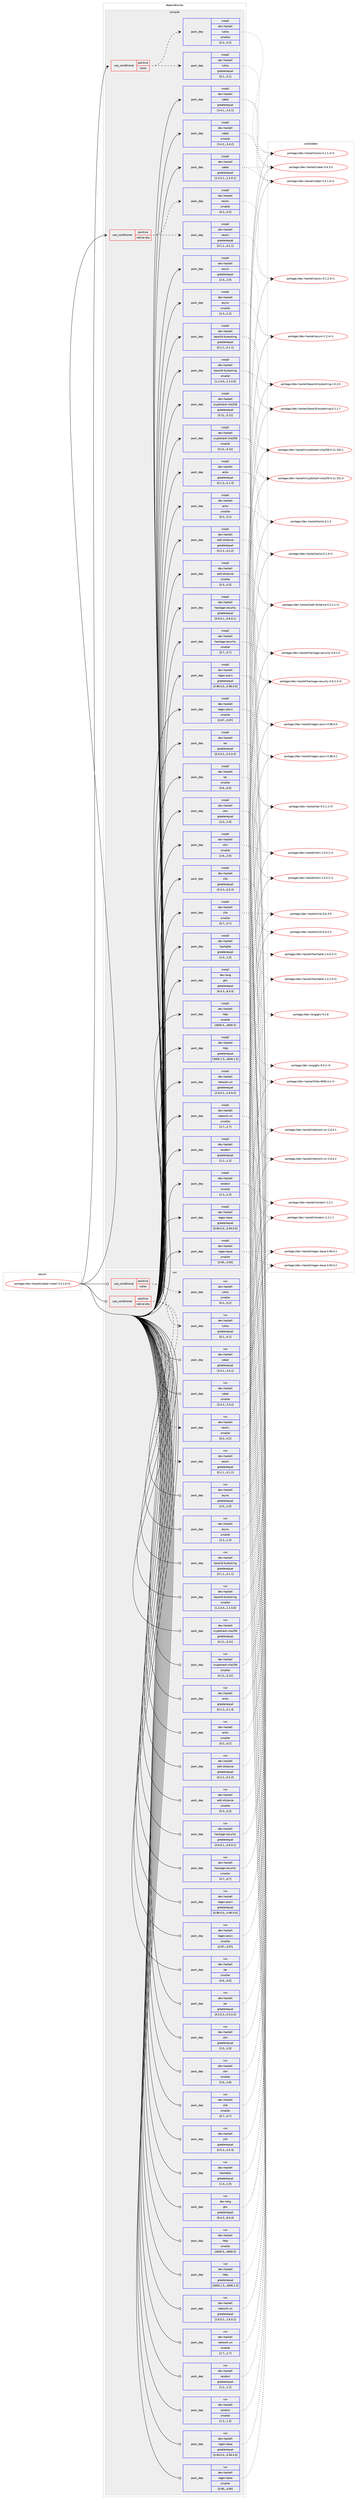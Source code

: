 digraph prolog {

# *************
# Graph options
# *************

newrank=true;
concentrate=true;
compound=true;
graph [rankdir=LR,fontname=Helvetica,fontsize=10,ranksep=1.5];#, ranksep=2.5, nodesep=0.2];
edge  [arrowhead=vee];
node  [fontname=Helvetica,fontsize=10];

# **********
# The ebuild
# **********

subgraph cluster_leftcol {
color=gray;
label=<<i>ebuild</i>>;
id [label="portage://dev-haskell/cabal-install-3.4.1.0-r3", color=red, width=4, href="../dev-haskell/cabal-install-3.4.1.0-r3.svg"];
}

# ****************
# The dependencies
# ****************

subgraph cluster_midcol {
color=gray;
label=<<i>dependencies</i>>;
subgraph cluster_compile {
fillcolor="#eeeeee";
style=filled;
label=<<i>compile</i>>;
subgraph cond20252 {
dependency77654 [label=<<TABLE BORDER="0" CELLBORDER="1" CELLSPACING="0" CELLPADDING="4"><TR><TD ROWSPAN="3" CELLPADDING="10">use_conditional</TD></TR><TR><TD>positive</TD></TR><TR><TD>lukko</TD></TR></TABLE>>, shape=none, color=red];
subgraph pack56428 {
dependency77655 [label=<<TABLE BORDER="0" CELLBORDER="1" CELLSPACING="0" CELLPADDING="4" WIDTH="220"><TR><TD ROWSPAN="6" CELLPADDING="30">pack_dep</TD></TR><TR><TD WIDTH="110">install</TD></TR><TR><TD>dev-haskell</TD></TR><TR><TD>lukko</TD></TR><TR><TD>greaterequal</TD></TR><TR><TD>[0.1,,,0.1]</TD></TR></TABLE>>, shape=none, color=blue];
}
dependency77654:e -> dependency77655:w [weight=20,style="dashed",arrowhead="vee"];
subgraph pack56429 {
dependency77656 [label=<<TABLE BORDER="0" CELLBORDER="1" CELLSPACING="0" CELLPADDING="4" WIDTH="220"><TR><TD ROWSPAN="6" CELLPADDING="30">pack_dep</TD></TR><TR><TD WIDTH="110">install</TD></TR><TR><TD>dev-haskell</TD></TR><TR><TD>lukko</TD></TR><TR><TD>smaller</TD></TR><TR><TD>[0.2,,,0.2]</TD></TR></TABLE>>, shape=none, color=blue];
}
dependency77654:e -> dependency77656:w [weight=20,style="dashed",arrowhead="vee"];
}
id:e -> dependency77654:w [weight=20,style="solid",arrowhead="vee"];
subgraph cond20253 {
dependency77657 [label=<<TABLE BORDER="0" CELLBORDER="1" CELLSPACING="0" CELLPADDING="4"><TR><TD ROWSPAN="3" CELLPADDING="10">use_conditional</TD></TR><TR><TD>positive</TD></TR><TR><TD>native-dns</TD></TR></TABLE>>, shape=none, color=red];
subgraph pack56430 {
dependency77658 [label=<<TABLE BORDER="0" CELLBORDER="1" CELLSPACING="0" CELLPADDING="4" WIDTH="220"><TR><TD ROWSPAN="6" CELLPADDING="30">pack_dep</TD></TR><TR><TD WIDTH="110">install</TD></TR><TR><TD>dev-haskell</TD></TR><TR><TD>resolv</TD></TR><TR><TD>greaterequal</TD></TR><TR><TD>[0.1.1,,,0.1.1]</TD></TR></TABLE>>, shape=none, color=blue];
}
dependency77657:e -> dependency77658:w [weight=20,style="dashed",arrowhead="vee"];
subgraph pack56431 {
dependency77659 [label=<<TABLE BORDER="0" CELLBORDER="1" CELLSPACING="0" CELLPADDING="4" WIDTH="220"><TR><TD ROWSPAN="6" CELLPADDING="30">pack_dep</TD></TR><TR><TD WIDTH="110">install</TD></TR><TR><TD>dev-haskell</TD></TR><TR><TD>resolv</TD></TR><TR><TD>smaller</TD></TR><TR><TD>[0.2,,,0.2]</TD></TR></TABLE>>, shape=none, color=blue];
}
dependency77657:e -> dependency77659:w [weight=20,style="dashed",arrowhead="vee"];
}
id:e -> dependency77657:w [weight=20,style="solid",arrowhead="vee"];
subgraph pack56432 {
dependency77660 [label=<<TABLE BORDER="0" CELLBORDER="1" CELLSPACING="0" CELLPADDING="4" WIDTH="220"><TR><TD ROWSPAN="6" CELLPADDING="30">pack_dep</TD></TR><TR><TD WIDTH="110">install</TD></TR><TR><TD>dev-haskell</TD></TR><TR><TD>async</TD></TR><TR><TD>greaterequal</TD></TR><TR><TD>[2.0,,,2.0]</TD></TR></TABLE>>, shape=none, color=blue];
}
id:e -> dependency77660:w [weight=20,style="solid",arrowhead="vee"];
subgraph pack56433 {
dependency77661 [label=<<TABLE BORDER="0" CELLBORDER="1" CELLSPACING="0" CELLPADDING="4" WIDTH="220"><TR><TD ROWSPAN="6" CELLPADDING="30">pack_dep</TD></TR><TR><TD WIDTH="110">install</TD></TR><TR><TD>dev-haskell</TD></TR><TR><TD>async</TD></TR><TR><TD>smaller</TD></TR><TR><TD>[2.3,,,2.3]</TD></TR></TABLE>>, shape=none, color=blue];
}
id:e -> dependency77661:w [weight=20,style="solid",arrowhead="vee"];
subgraph pack56434 {
dependency77662 [label=<<TABLE BORDER="0" CELLBORDER="1" CELLSPACING="0" CELLPADDING="4" WIDTH="220"><TR><TD ROWSPAN="6" CELLPADDING="30">pack_dep</TD></TR><TR><TD WIDTH="110">install</TD></TR><TR><TD>dev-haskell</TD></TR><TR><TD>base16-bytestring</TD></TR><TR><TD>greaterequal</TD></TR><TR><TD>[0.1.1,,,0.1.1]</TD></TR></TABLE>>, shape=none, color=blue];
}
id:e -> dependency77662:w [weight=20,style="solid",arrowhead="vee"];
subgraph pack56435 {
dependency77663 [label=<<TABLE BORDER="0" CELLBORDER="1" CELLSPACING="0" CELLPADDING="4" WIDTH="220"><TR><TD ROWSPAN="6" CELLPADDING="30">pack_dep</TD></TR><TR><TD WIDTH="110">install</TD></TR><TR><TD>dev-haskell</TD></TR><TR><TD>base16-bytestring</TD></TR><TR><TD>smaller</TD></TR><TR><TD>[1.1.0.0,,,1.1.0.0]</TD></TR></TABLE>>, shape=none, color=blue];
}
id:e -> dependency77663:w [weight=20,style="solid",arrowhead="vee"];
subgraph pack56436 {
dependency77664 [label=<<TABLE BORDER="0" CELLBORDER="1" CELLSPACING="0" CELLPADDING="4" WIDTH="220"><TR><TD ROWSPAN="6" CELLPADDING="30">pack_dep</TD></TR><TR><TD WIDTH="110">install</TD></TR><TR><TD>dev-haskell</TD></TR><TR><TD>cabal</TD></TR><TR><TD>greaterequal</TD></TR><TR><TD>[2.2.0.1,,,2.2.0.1]</TD></TR></TABLE>>, shape=none, color=blue];
}
id:e -> dependency77664:w [weight=20,style="solid",arrowhead="vee"];
subgraph pack56437 {
dependency77665 [label=<<TABLE BORDER="0" CELLBORDER="1" CELLSPACING="0" CELLPADDING="4" WIDTH="220"><TR><TD ROWSPAN="6" CELLPADDING="30">pack_dep</TD></TR><TR><TD WIDTH="110">install</TD></TR><TR><TD>dev-haskell</TD></TR><TR><TD>cabal</TD></TR><TR><TD>greaterequal</TD></TR><TR><TD>[3.4.1,,,3.4.1]</TD></TR></TABLE>>, shape=none, color=blue];
}
id:e -> dependency77665:w [weight=20,style="solid",arrowhead="vee"];
subgraph pack56438 {
dependency77666 [label=<<TABLE BORDER="0" CELLBORDER="1" CELLSPACING="0" CELLPADDING="4" WIDTH="220"><TR><TD ROWSPAN="6" CELLPADDING="30">pack_dep</TD></TR><TR><TD WIDTH="110">install</TD></TR><TR><TD>dev-haskell</TD></TR><TR><TD>cabal</TD></TR><TR><TD>smaller</TD></TR><TR><TD>[3.4.2,,,3.4.2]</TD></TR></TABLE>>, shape=none, color=blue];
}
id:e -> dependency77666:w [weight=20,style="solid",arrowhead="vee"];
subgraph pack56439 {
dependency77667 [label=<<TABLE BORDER="0" CELLBORDER="1" CELLSPACING="0" CELLPADDING="4" WIDTH="220"><TR><TD ROWSPAN="6" CELLPADDING="30">pack_dep</TD></TR><TR><TD WIDTH="110">install</TD></TR><TR><TD>dev-haskell</TD></TR><TR><TD>cryptohash-sha256</TD></TR><TR><TD>greaterequal</TD></TR><TR><TD>[0.11,,,0.11]</TD></TR></TABLE>>, shape=none, color=blue];
}
id:e -> dependency77667:w [weight=20,style="solid",arrowhead="vee"];
subgraph pack56440 {
dependency77668 [label=<<TABLE BORDER="0" CELLBORDER="1" CELLSPACING="0" CELLPADDING="4" WIDTH="220"><TR><TD ROWSPAN="6" CELLPADDING="30">pack_dep</TD></TR><TR><TD WIDTH="110">install</TD></TR><TR><TD>dev-haskell</TD></TR><TR><TD>cryptohash-sha256</TD></TR><TR><TD>smaller</TD></TR><TR><TD>[0.12,,,0.12]</TD></TR></TABLE>>, shape=none, color=blue];
}
id:e -> dependency77668:w [weight=20,style="solid",arrowhead="vee"];
subgraph pack56441 {
dependency77669 [label=<<TABLE BORDER="0" CELLBORDER="1" CELLSPACING="0" CELLPADDING="4" WIDTH="220"><TR><TD ROWSPAN="6" CELLPADDING="30">pack_dep</TD></TR><TR><TD WIDTH="110">install</TD></TR><TR><TD>dev-haskell</TD></TR><TR><TD>echo</TD></TR><TR><TD>greaterequal</TD></TR><TR><TD>[0.1.3,,,0.1.3]</TD></TR></TABLE>>, shape=none, color=blue];
}
id:e -> dependency77669:w [weight=20,style="solid",arrowhead="vee"];
subgraph pack56442 {
dependency77670 [label=<<TABLE BORDER="0" CELLBORDER="1" CELLSPACING="0" CELLPADDING="4" WIDTH="220"><TR><TD ROWSPAN="6" CELLPADDING="30">pack_dep</TD></TR><TR><TD WIDTH="110">install</TD></TR><TR><TD>dev-haskell</TD></TR><TR><TD>echo</TD></TR><TR><TD>smaller</TD></TR><TR><TD>[0.2,,,0.2]</TD></TR></TABLE>>, shape=none, color=blue];
}
id:e -> dependency77670:w [weight=20,style="solid",arrowhead="vee"];
subgraph pack56443 {
dependency77671 [label=<<TABLE BORDER="0" CELLBORDER="1" CELLSPACING="0" CELLPADDING="4" WIDTH="220"><TR><TD ROWSPAN="6" CELLPADDING="30">pack_dep</TD></TR><TR><TD WIDTH="110">install</TD></TR><TR><TD>dev-haskell</TD></TR><TR><TD>edit-distance</TD></TR><TR><TD>greaterequal</TD></TR><TR><TD>[0.2.2,,,0.2.2]</TD></TR></TABLE>>, shape=none, color=blue];
}
id:e -> dependency77671:w [weight=20,style="solid",arrowhead="vee"];
subgraph pack56444 {
dependency77672 [label=<<TABLE BORDER="0" CELLBORDER="1" CELLSPACING="0" CELLPADDING="4" WIDTH="220"><TR><TD ROWSPAN="6" CELLPADDING="30">pack_dep</TD></TR><TR><TD WIDTH="110">install</TD></TR><TR><TD>dev-haskell</TD></TR><TR><TD>edit-distance</TD></TR><TR><TD>smaller</TD></TR><TR><TD>[0.3,,,0.3]</TD></TR></TABLE>>, shape=none, color=blue];
}
id:e -> dependency77672:w [weight=20,style="solid",arrowhead="vee"];
subgraph pack56445 {
dependency77673 [label=<<TABLE BORDER="0" CELLBORDER="1" CELLSPACING="0" CELLPADDING="4" WIDTH="220"><TR><TD ROWSPAN="6" CELLPADDING="30">pack_dep</TD></TR><TR><TD WIDTH="110">install</TD></TR><TR><TD>dev-haskell</TD></TR><TR><TD>hackage-security</TD></TR><TR><TD>greaterequal</TD></TR><TR><TD>[0.6.0.1,,,0.6.0.1]</TD></TR></TABLE>>, shape=none, color=blue];
}
id:e -> dependency77673:w [weight=20,style="solid",arrowhead="vee"];
subgraph pack56446 {
dependency77674 [label=<<TABLE BORDER="0" CELLBORDER="1" CELLSPACING="0" CELLPADDING="4" WIDTH="220"><TR><TD ROWSPAN="6" CELLPADDING="30">pack_dep</TD></TR><TR><TD WIDTH="110">install</TD></TR><TR><TD>dev-haskell</TD></TR><TR><TD>hackage-security</TD></TR><TR><TD>smaller</TD></TR><TR><TD>[0.7,,,0.7]</TD></TR></TABLE>>, shape=none, color=blue];
}
id:e -> dependency77674:w [weight=20,style="solid",arrowhead="vee"];
subgraph pack56447 {
dependency77675 [label=<<TABLE BORDER="0" CELLBORDER="1" CELLSPACING="0" CELLPADDING="4" WIDTH="220"><TR><TD ROWSPAN="6" CELLPADDING="30">pack_dep</TD></TR><TR><TD WIDTH="110">install</TD></TR><TR><TD>dev-haskell</TD></TR><TR><TD>hashable</TD></TR><TR><TD>greaterequal</TD></TR><TR><TD>[1.0,,,1.0]</TD></TR></TABLE>>, shape=none, color=blue];
}
id:e -> dependency77675:w [weight=20,style="solid",arrowhead="vee"];
subgraph pack56448 {
dependency77676 [label=<<TABLE BORDER="0" CELLBORDER="1" CELLSPACING="0" CELLPADDING="4" WIDTH="220"><TR><TD ROWSPAN="6" CELLPADDING="30">pack_dep</TD></TR><TR><TD WIDTH="110">install</TD></TR><TR><TD>dev-haskell</TD></TR><TR><TD>http</TD></TR><TR><TD>greaterequal</TD></TR><TR><TD>[4000.1.5,,,4000.1.5]</TD></TR></TABLE>>, shape=none, color=blue];
}
id:e -> dependency77676:w [weight=20,style="solid",arrowhead="vee"];
subgraph pack56449 {
dependency77677 [label=<<TABLE BORDER="0" CELLBORDER="1" CELLSPACING="0" CELLPADDING="4" WIDTH="220"><TR><TD ROWSPAN="6" CELLPADDING="30">pack_dep</TD></TR><TR><TD WIDTH="110">install</TD></TR><TR><TD>dev-haskell</TD></TR><TR><TD>http</TD></TR><TR><TD>smaller</TD></TR><TR><TD>[4000.5,,,4000.5]</TD></TR></TABLE>>, shape=none, color=blue];
}
id:e -> dependency77677:w [weight=20,style="solid",arrowhead="vee"];
subgraph pack56450 {
dependency77678 [label=<<TABLE BORDER="0" CELLBORDER="1" CELLSPACING="0" CELLPADDING="4" WIDTH="220"><TR><TD ROWSPAN="6" CELLPADDING="30">pack_dep</TD></TR><TR><TD WIDTH="110">install</TD></TR><TR><TD>dev-haskell</TD></TR><TR><TD>network-uri</TD></TR><TR><TD>greaterequal</TD></TR><TR><TD>[2.6.0.2,,,2.6.0.2]</TD></TR></TABLE>>, shape=none, color=blue];
}
id:e -> dependency77678:w [weight=20,style="solid",arrowhead="vee"];
subgraph pack56451 {
dependency77679 [label=<<TABLE BORDER="0" CELLBORDER="1" CELLSPACING="0" CELLPADDING="4" WIDTH="220"><TR><TD ROWSPAN="6" CELLPADDING="30">pack_dep</TD></TR><TR><TD WIDTH="110">install</TD></TR><TR><TD>dev-haskell</TD></TR><TR><TD>network-uri</TD></TR><TR><TD>smaller</TD></TR><TR><TD>[2.7,,,2.7]</TD></TR></TABLE>>, shape=none, color=blue];
}
id:e -> dependency77679:w [weight=20,style="solid",arrowhead="vee"];
subgraph pack56452 {
dependency77680 [label=<<TABLE BORDER="0" CELLBORDER="1" CELLSPACING="0" CELLPADDING="4" WIDTH="220"><TR><TD ROWSPAN="6" CELLPADDING="30">pack_dep</TD></TR><TR><TD WIDTH="110">install</TD></TR><TR><TD>dev-haskell</TD></TR><TR><TD>random</TD></TR><TR><TD>greaterequal</TD></TR><TR><TD>[1.2,,,1.2]</TD></TR></TABLE>>, shape=none, color=blue];
}
id:e -> dependency77680:w [weight=20,style="solid",arrowhead="vee"];
subgraph pack56453 {
dependency77681 [label=<<TABLE BORDER="0" CELLBORDER="1" CELLSPACING="0" CELLPADDING="4" WIDTH="220"><TR><TD ROWSPAN="6" CELLPADDING="30">pack_dep</TD></TR><TR><TD WIDTH="110">install</TD></TR><TR><TD>dev-haskell</TD></TR><TR><TD>random</TD></TR><TR><TD>smaller</TD></TR><TR><TD>[1.3,,,1.3]</TD></TR></TABLE>>, shape=none, color=blue];
}
id:e -> dependency77681:w [weight=20,style="solid",arrowhead="vee"];
subgraph pack56454 {
dependency77682 [label=<<TABLE BORDER="0" CELLBORDER="1" CELLSPACING="0" CELLPADDING="4" WIDTH="220"><TR><TD ROWSPAN="6" CELLPADDING="30">pack_dep</TD></TR><TR><TD WIDTH="110">install</TD></TR><TR><TD>dev-haskell</TD></TR><TR><TD>regex-base</TD></TR><TR><TD>greaterequal</TD></TR><TR><TD>[0.94.0.0,,,0.94.0.0]</TD></TR></TABLE>>, shape=none, color=blue];
}
id:e -> dependency77682:w [weight=20,style="solid",arrowhead="vee"];
subgraph pack56455 {
dependency77683 [label=<<TABLE BORDER="0" CELLBORDER="1" CELLSPACING="0" CELLPADDING="4" WIDTH="220"><TR><TD ROWSPAN="6" CELLPADDING="30">pack_dep</TD></TR><TR><TD WIDTH="110">install</TD></TR><TR><TD>dev-haskell</TD></TR><TR><TD>regex-base</TD></TR><TR><TD>smaller</TD></TR><TR><TD>[0.95,,,0.95]</TD></TR></TABLE>>, shape=none, color=blue];
}
id:e -> dependency77683:w [weight=20,style="solid",arrowhead="vee"];
subgraph pack56456 {
dependency77684 [label=<<TABLE BORDER="0" CELLBORDER="1" CELLSPACING="0" CELLPADDING="4" WIDTH="220"><TR><TD ROWSPAN="6" CELLPADDING="30">pack_dep</TD></TR><TR><TD WIDTH="110">install</TD></TR><TR><TD>dev-haskell</TD></TR><TR><TD>regex-posix</TD></TR><TR><TD>greaterequal</TD></TR><TR><TD>[0.96.0.0,,,0.96.0.0]</TD></TR></TABLE>>, shape=none, color=blue];
}
id:e -> dependency77684:w [weight=20,style="solid",arrowhead="vee"];
subgraph pack56457 {
dependency77685 [label=<<TABLE BORDER="0" CELLBORDER="1" CELLSPACING="0" CELLPADDING="4" WIDTH="220"><TR><TD ROWSPAN="6" CELLPADDING="30">pack_dep</TD></TR><TR><TD WIDTH="110">install</TD></TR><TR><TD>dev-haskell</TD></TR><TR><TD>regex-posix</TD></TR><TR><TD>smaller</TD></TR><TR><TD>[0.97,,,0.97]</TD></TR></TABLE>>, shape=none, color=blue];
}
id:e -> dependency77685:w [weight=20,style="solid",arrowhead="vee"];
subgraph pack56458 {
dependency77686 [label=<<TABLE BORDER="0" CELLBORDER="1" CELLSPACING="0" CELLPADDING="4" WIDTH="220"><TR><TD ROWSPAN="6" CELLPADDING="30">pack_dep</TD></TR><TR><TD WIDTH="110">install</TD></TR><TR><TD>dev-haskell</TD></TR><TR><TD>stm</TD></TR><TR><TD>greaterequal</TD></TR><TR><TD>[2.0,,,2.0]</TD></TR></TABLE>>, shape=none, color=blue];
}
id:e -> dependency77686:w [weight=20,style="solid",arrowhead="vee"];
subgraph pack56459 {
dependency77687 [label=<<TABLE BORDER="0" CELLBORDER="1" CELLSPACING="0" CELLPADDING="4" WIDTH="220"><TR><TD ROWSPAN="6" CELLPADDING="30">pack_dep</TD></TR><TR><TD WIDTH="110">install</TD></TR><TR><TD>dev-haskell</TD></TR><TR><TD>stm</TD></TR><TR><TD>smaller</TD></TR><TR><TD>[2.6,,,2.6]</TD></TR></TABLE>>, shape=none, color=blue];
}
id:e -> dependency77687:w [weight=20,style="solid",arrowhead="vee"];
subgraph pack56460 {
dependency77688 [label=<<TABLE BORDER="0" CELLBORDER="1" CELLSPACING="0" CELLPADDING="4" WIDTH="220"><TR><TD ROWSPAN="6" CELLPADDING="30">pack_dep</TD></TR><TR><TD WIDTH="110">install</TD></TR><TR><TD>dev-haskell</TD></TR><TR><TD>tar</TD></TR><TR><TD>greaterequal</TD></TR><TR><TD>[0.5.0.3,,,0.5.0.3]</TD></TR></TABLE>>, shape=none, color=blue];
}
id:e -> dependency77688:w [weight=20,style="solid",arrowhead="vee"];
subgraph pack56461 {
dependency77689 [label=<<TABLE BORDER="0" CELLBORDER="1" CELLSPACING="0" CELLPADDING="4" WIDTH="220"><TR><TD ROWSPAN="6" CELLPADDING="30">pack_dep</TD></TR><TR><TD WIDTH="110">install</TD></TR><TR><TD>dev-haskell</TD></TR><TR><TD>tar</TD></TR><TR><TD>smaller</TD></TR><TR><TD>[0.6,,,0.6]</TD></TR></TABLE>>, shape=none, color=blue];
}
id:e -> dependency77689:w [weight=20,style="solid",arrowhead="vee"];
subgraph pack56462 {
dependency77690 [label=<<TABLE BORDER="0" CELLBORDER="1" CELLSPACING="0" CELLPADDING="4" WIDTH="220"><TR><TD ROWSPAN="6" CELLPADDING="30">pack_dep</TD></TR><TR><TD WIDTH="110">install</TD></TR><TR><TD>dev-haskell</TD></TR><TR><TD>zlib</TD></TR><TR><TD>greaterequal</TD></TR><TR><TD>[0.5.3,,,0.5.3]</TD></TR></TABLE>>, shape=none, color=blue];
}
id:e -> dependency77690:w [weight=20,style="solid",arrowhead="vee"];
subgraph pack56463 {
dependency77691 [label=<<TABLE BORDER="0" CELLBORDER="1" CELLSPACING="0" CELLPADDING="4" WIDTH="220"><TR><TD ROWSPAN="6" CELLPADDING="30">pack_dep</TD></TR><TR><TD WIDTH="110">install</TD></TR><TR><TD>dev-haskell</TD></TR><TR><TD>zlib</TD></TR><TR><TD>smaller</TD></TR><TR><TD>[0.7,,,0.7]</TD></TR></TABLE>>, shape=none, color=blue];
}
id:e -> dependency77691:w [weight=20,style="solid",arrowhead="vee"];
subgraph pack56464 {
dependency77692 [label=<<TABLE BORDER="0" CELLBORDER="1" CELLSPACING="0" CELLPADDING="4" WIDTH="220"><TR><TD ROWSPAN="6" CELLPADDING="30">pack_dep</TD></TR><TR><TD WIDTH="110">install</TD></TR><TR><TD>dev-lang</TD></TR><TR><TD>ghc</TD></TR><TR><TD>greaterequal</TD></TR><TR><TD>[8.4.3,,,8.4.3]</TD></TR></TABLE>>, shape=none, color=blue];
}
id:e -> dependency77692:w [weight=20,style="solid",arrowhead="vee"];
}
subgraph cluster_compileandrun {
fillcolor="#eeeeee";
style=filled;
label=<<i>compile and run</i>>;
}
subgraph cluster_run {
fillcolor="#eeeeee";
style=filled;
label=<<i>run</i>>;
subgraph cond20254 {
dependency77693 [label=<<TABLE BORDER="0" CELLBORDER="1" CELLSPACING="0" CELLPADDING="4"><TR><TD ROWSPAN="3" CELLPADDING="10">use_conditional</TD></TR><TR><TD>positive</TD></TR><TR><TD>lukko</TD></TR></TABLE>>, shape=none, color=red];
subgraph pack56465 {
dependency77694 [label=<<TABLE BORDER="0" CELLBORDER="1" CELLSPACING="0" CELLPADDING="4" WIDTH="220"><TR><TD ROWSPAN="6" CELLPADDING="30">pack_dep</TD></TR><TR><TD WIDTH="110">run</TD></TR><TR><TD>dev-haskell</TD></TR><TR><TD>lukko</TD></TR><TR><TD>greaterequal</TD></TR><TR><TD>[0.1,,,0.1]</TD></TR></TABLE>>, shape=none, color=blue];
}
dependency77693:e -> dependency77694:w [weight=20,style="dashed",arrowhead="vee"];
subgraph pack56466 {
dependency77695 [label=<<TABLE BORDER="0" CELLBORDER="1" CELLSPACING="0" CELLPADDING="4" WIDTH="220"><TR><TD ROWSPAN="6" CELLPADDING="30">pack_dep</TD></TR><TR><TD WIDTH="110">run</TD></TR><TR><TD>dev-haskell</TD></TR><TR><TD>lukko</TD></TR><TR><TD>smaller</TD></TR><TR><TD>[0.2,,,0.2]</TD></TR></TABLE>>, shape=none, color=blue];
}
dependency77693:e -> dependency77695:w [weight=20,style="dashed",arrowhead="vee"];
}
id:e -> dependency77693:w [weight=20,style="solid",arrowhead="odot"];
subgraph cond20255 {
dependency77696 [label=<<TABLE BORDER="0" CELLBORDER="1" CELLSPACING="0" CELLPADDING="4"><TR><TD ROWSPAN="3" CELLPADDING="10">use_conditional</TD></TR><TR><TD>positive</TD></TR><TR><TD>native-dns</TD></TR></TABLE>>, shape=none, color=red];
subgraph pack56467 {
dependency77697 [label=<<TABLE BORDER="0" CELLBORDER="1" CELLSPACING="0" CELLPADDING="4" WIDTH="220"><TR><TD ROWSPAN="6" CELLPADDING="30">pack_dep</TD></TR><TR><TD WIDTH="110">run</TD></TR><TR><TD>dev-haskell</TD></TR><TR><TD>resolv</TD></TR><TR><TD>greaterequal</TD></TR><TR><TD>[0.1.1,,,0.1.1]</TD></TR></TABLE>>, shape=none, color=blue];
}
dependency77696:e -> dependency77697:w [weight=20,style="dashed",arrowhead="vee"];
subgraph pack56468 {
dependency77698 [label=<<TABLE BORDER="0" CELLBORDER="1" CELLSPACING="0" CELLPADDING="4" WIDTH="220"><TR><TD ROWSPAN="6" CELLPADDING="30">pack_dep</TD></TR><TR><TD WIDTH="110">run</TD></TR><TR><TD>dev-haskell</TD></TR><TR><TD>resolv</TD></TR><TR><TD>smaller</TD></TR><TR><TD>[0.2,,,0.2]</TD></TR></TABLE>>, shape=none, color=blue];
}
dependency77696:e -> dependency77698:w [weight=20,style="dashed",arrowhead="vee"];
}
id:e -> dependency77696:w [weight=20,style="solid",arrowhead="odot"];
subgraph pack56469 {
dependency77699 [label=<<TABLE BORDER="0" CELLBORDER="1" CELLSPACING="0" CELLPADDING="4" WIDTH="220"><TR><TD ROWSPAN="6" CELLPADDING="30">pack_dep</TD></TR><TR><TD WIDTH="110">run</TD></TR><TR><TD>dev-haskell</TD></TR><TR><TD>async</TD></TR><TR><TD>greaterequal</TD></TR><TR><TD>[2.0,,,2.0]</TD></TR></TABLE>>, shape=none, color=blue];
}
id:e -> dependency77699:w [weight=20,style="solid",arrowhead="odot"];
subgraph pack56470 {
dependency77700 [label=<<TABLE BORDER="0" CELLBORDER="1" CELLSPACING="0" CELLPADDING="4" WIDTH="220"><TR><TD ROWSPAN="6" CELLPADDING="30">pack_dep</TD></TR><TR><TD WIDTH="110">run</TD></TR><TR><TD>dev-haskell</TD></TR><TR><TD>async</TD></TR><TR><TD>smaller</TD></TR><TR><TD>[2.3,,,2.3]</TD></TR></TABLE>>, shape=none, color=blue];
}
id:e -> dependency77700:w [weight=20,style="solid",arrowhead="odot"];
subgraph pack56471 {
dependency77701 [label=<<TABLE BORDER="0" CELLBORDER="1" CELLSPACING="0" CELLPADDING="4" WIDTH="220"><TR><TD ROWSPAN="6" CELLPADDING="30">pack_dep</TD></TR><TR><TD WIDTH="110">run</TD></TR><TR><TD>dev-haskell</TD></TR><TR><TD>base16-bytestring</TD></TR><TR><TD>greaterequal</TD></TR><TR><TD>[0.1.1,,,0.1.1]</TD></TR></TABLE>>, shape=none, color=blue];
}
id:e -> dependency77701:w [weight=20,style="solid",arrowhead="odot"];
subgraph pack56472 {
dependency77702 [label=<<TABLE BORDER="0" CELLBORDER="1" CELLSPACING="0" CELLPADDING="4" WIDTH="220"><TR><TD ROWSPAN="6" CELLPADDING="30">pack_dep</TD></TR><TR><TD WIDTH="110">run</TD></TR><TR><TD>dev-haskell</TD></TR><TR><TD>base16-bytestring</TD></TR><TR><TD>smaller</TD></TR><TR><TD>[1.1.0.0,,,1.1.0.0]</TD></TR></TABLE>>, shape=none, color=blue];
}
id:e -> dependency77702:w [weight=20,style="solid",arrowhead="odot"];
subgraph pack56473 {
dependency77703 [label=<<TABLE BORDER="0" CELLBORDER="1" CELLSPACING="0" CELLPADDING="4" WIDTH="220"><TR><TD ROWSPAN="6" CELLPADDING="30">pack_dep</TD></TR><TR><TD WIDTH="110">run</TD></TR><TR><TD>dev-haskell</TD></TR><TR><TD>cabal</TD></TR><TR><TD>greaterequal</TD></TR><TR><TD>[3.4.1,,,3.4.1]</TD></TR></TABLE>>, shape=none, color=blue];
}
id:e -> dependency77703:w [weight=20,style="solid",arrowhead="odot"];
subgraph pack56474 {
dependency77704 [label=<<TABLE BORDER="0" CELLBORDER="1" CELLSPACING="0" CELLPADDING="4" WIDTH="220"><TR><TD ROWSPAN="6" CELLPADDING="30">pack_dep</TD></TR><TR><TD WIDTH="110">run</TD></TR><TR><TD>dev-haskell</TD></TR><TR><TD>cabal</TD></TR><TR><TD>smaller</TD></TR><TR><TD>[3.4.2,,,3.4.2]</TD></TR></TABLE>>, shape=none, color=blue];
}
id:e -> dependency77704:w [weight=20,style="solid",arrowhead="odot"];
subgraph pack56475 {
dependency77705 [label=<<TABLE BORDER="0" CELLBORDER="1" CELLSPACING="0" CELLPADDING="4" WIDTH="220"><TR><TD ROWSPAN="6" CELLPADDING="30">pack_dep</TD></TR><TR><TD WIDTH="110">run</TD></TR><TR><TD>dev-haskell</TD></TR><TR><TD>cryptohash-sha256</TD></TR><TR><TD>greaterequal</TD></TR><TR><TD>[0.11,,,0.11]</TD></TR></TABLE>>, shape=none, color=blue];
}
id:e -> dependency77705:w [weight=20,style="solid",arrowhead="odot"];
subgraph pack56476 {
dependency77706 [label=<<TABLE BORDER="0" CELLBORDER="1" CELLSPACING="0" CELLPADDING="4" WIDTH="220"><TR><TD ROWSPAN="6" CELLPADDING="30">pack_dep</TD></TR><TR><TD WIDTH="110">run</TD></TR><TR><TD>dev-haskell</TD></TR><TR><TD>cryptohash-sha256</TD></TR><TR><TD>smaller</TD></TR><TR><TD>[0.12,,,0.12]</TD></TR></TABLE>>, shape=none, color=blue];
}
id:e -> dependency77706:w [weight=20,style="solid",arrowhead="odot"];
subgraph pack56477 {
dependency77707 [label=<<TABLE BORDER="0" CELLBORDER="1" CELLSPACING="0" CELLPADDING="4" WIDTH="220"><TR><TD ROWSPAN="6" CELLPADDING="30">pack_dep</TD></TR><TR><TD WIDTH="110">run</TD></TR><TR><TD>dev-haskell</TD></TR><TR><TD>echo</TD></TR><TR><TD>greaterequal</TD></TR><TR><TD>[0.1.3,,,0.1.3]</TD></TR></TABLE>>, shape=none, color=blue];
}
id:e -> dependency77707:w [weight=20,style="solid",arrowhead="odot"];
subgraph pack56478 {
dependency77708 [label=<<TABLE BORDER="0" CELLBORDER="1" CELLSPACING="0" CELLPADDING="4" WIDTH="220"><TR><TD ROWSPAN="6" CELLPADDING="30">pack_dep</TD></TR><TR><TD WIDTH="110">run</TD></TR><TR><TD>dev-haskell</TD></TR><TR><TD>echo</TD></TR><TR><TD>smaller</TD></TR><TR><TD>[0.2,,,0.2]</TD></TR></TABLE>>, shape=none, color=blue];
}
id:e -> dependency77708:w [weight=20,style="solid",arrowhead="odot"];
subgraph pack56479 {
dependency77709 [label=<<TABLE BORDER="0" CELLBORDER="1" CELLSPACING="0" CELLPADDING="4" WIDTH="220"><TR><TD ROWSPAN="6" CELLPADDING="30">pack_dep</TD></TR><TR><TD WIDTH="110">run</TD></TR><TR><TD>dev-haskell</TD></TR><TR><TD>edit-distance</TD></TR><TR><TD>greaterequal</TD></TR><TR><TD>[0.2.2,,,0.2.2]</TD></TR></TABLE>>, shape=none, color=blue];
}
id:e -> dependency77709:w [weight=20,style="solid",arrowhead="odot"];
subgraph pack56480 {
dependency77710 [label=<<TABLE BORDER="0" CELLBORDER="1" CELLSPACING="0" CELLPADDING="4" WIDTH="220"><TR><TD ROWSPAN="6" CELLPADDING="30">pack_dep</TD></TR><TR><TD WIDTH="110">run</TD></TR><TR><TD>dev-haskell</TD></TR><TR><TD>edit-distance</TD></TR><TR><TD>smaller</TD></TR><TR><TD>[0.3,,,0.3]</TD></TR></TABLE>>, shape=none, color=blue];
}
id:e -> dependency77710:w [weight=20,style="solid",arrowhead="odot"];
subgraph pack56481 {
dependency77711 [label=<<TABLE BORDER="0" CELLBORDER="1" CELLSPACING="0" CELLPADDING="4" WIDTH="220"><TR><TD ROWSPAN="6" CELLPADDING="30">pack_dep</TD></TR><TR><TD WIDTH="110">run</TD></TR><TR><TD>dev-haskell</TD></TR><TR><TD>hackage-security</TD></TR><TR><TD>greaterequal</TD></TR><TR><TD>[0.6.0.1,,,0.6.0.1]</TD></TR></TABLE>>, shape=none, color=blue];
}
id:e -> dependency77711:w [weight=20,style="solid",arrowhead="odot"];
subgraph pack56482 {
dependency77712 [label=<<TABLE BORDER="0" CELLBORDER="1" CELLSPACING="0" CELLPADDING="4" WIDTH="220"><TR><TD ROWSPAN="6" CELLPADDING="30">pack_dep</TD></TR><TR><TD WIDTH="110">run</TD></TR><TR><TD>dev-haskell</TD></TR><TR><TD>hackage-security</TD></TR><TR><TD>smaller</TD></TR><TR><TD>[0.7,,,0.7]</TD></TR></TABLE>>, shape=none, color=blue];
}
id:e -> dependency77712:w [weight=20,style="solid",arrowhead="odot"];
subgraph pack56483 {
dependency77713 [label=<<TABLE BORDER="0" CELLBORDER="1" CELLSPACING="0" CELLPADDING="4" WIDTH="220"><TR><TD ROWSPAN="6" CELLPADDING="30">pack_dep</TD></TR><TR><TD WIDTH="110">run</TD></TR><TR><TD>dev-haskell</TD></TR><TR><TD>hashable</TD></TR><TR><TD>greaterequal</TD></TR><TR><TD>[1.0,,,1.0]</TD></TR></TABLE>>, shape=none, color=blue];
}
id:e -> dependency77713:w [weight=20,style="solid",arrowhead="odot"];
subgraph pack56484 {
dependency77714 [label=<<TABLE BORDER="0" CELLBORDER="1" CELLSPACING="0" CELLPADDING="4" WIDTH="220"><TR><TD ROWSPAN="6" CELLPADDING="30">pack_dep</TD></TR><TR><TD WIDTH="110">run</TD></TR><TR><TD>dev-haskell</TD></TR><TR><TD>http</TD></TR><TR><TD>greaterequal</TD></TR><TR><TD>[4000.1.5,,,4000.1.5]</TD></TR></TABLE>>, shape=none, color=blue];
}
id:e -> dependency77714:w [weight=20,style="solid",arrowhead="odot"];
subgraph pack56485 {
dependency77715 [label=<<TABLE BORDER="0" CELLBORDER="1" CELLSPACING="0" CELLPADDING="4" WIDTH="220"><TR><TD ROWSPAN="6" CELLPADDING="30">pack_dep</TD></TR><TR><TD WIDTH="110">run</TD></TR><TR><TD>dev-haskell</TD></TR><TR><TD>http</TD></TR><TR><TD>smaller</TD></TR><TR><TD>[4000.5,,,4000.5]</TD></TR></TABLE>>, shape=none, color=blue];
}
id:e -> dependency77715:w [weight=20,style="solid",arrowhead="odot"];
subgraph pack56486 {
dependency77716 [label=<<TABLE BORDER="0" CELLBORDER="1" CELLSPACING="0" CELLPADDING="4" WIDTH="220"><TR><TD ROWSPAN="6" CELLPADDING="30">pack_dep</TD></TR><TR><TD WIDTH="110">run</TD></TR><TR><TD>dev-haskell</TD></TR><TR><TD>network-uri</TD></TR><TR><TD>greaterequal</TD></TR><TR><TD>[2.6.0.2,,,2.6.0.2]</TD></TR></TABLE>>, shape=none, color=blue];
}
id:e -> dependency77716:w [weight=20,style="solid",arrowhead="odot"];
subgraph pack56487 {
dependency77717 [label=<<TABLE BORDER="0" CELLBORDER="1" CELLSPACING="0" CELLPADDING="4" WIDTH="220"><TR><TD ROWSPAN="6" CELLPADDING="30">pack_dep</TD></TR><TR><TD WIDTH="110">run</TD></TR><TR><TD>dev-haskell</TD></TR><TR><TD>network-uri</TD></TR><TR><TD>smaller</TD></TR><TR><TD>[2.7,,,2.7]</TD></TR></TABLE>>, shape=none, color=blue];
}
id:e -> dependency77717:w [weight=20,style="solid",arrowhead="odot"];
subgraph pack56488 {
dependency77718 [label=<<TABLE BORDER="0" CELLBORDER="1" CELLSPACING="0" CELLPADDING="4" WIDTH="220"><TR><TD ROWSPAN="6" CELLPADDING="30">pack_dep</TD></TR><TR><TD WIDTH="110">run</TD></TR><TR><TD>dev-haskell</TD></TR><TR><TD>random</TD></TR><TR><TD>greaterequal</TD></TR><TR><TD>[1.2,,,1.2]</TD></TR></TABLE>>, shape=none, color=blue];
}
id:e -> dependency77718:w [weight=20,style="solid",arrowhead="odot"];
subgraph pack56489 {
dependency77719 [label=<<TABLE BORDER="0" CELLBORDER="1" CELLSPACING="0" CELLPADDING="4" WIDTH="220"><TR><TD ROWSPAN="6" CELLPADDING="30">pack_dep</TD></TR><TR><TD WIDTH="110">run</TD></TR><TR><TD>dev-haskell</TD></TR><TR><TD>random</TD></TR><TR><TD>smaller</TD></TR><TR><TD>[1.3,,,1.3]</TD></TR></TABLE>>, shape=none, color=blue];
}
id:e -> dependency77719:w [weight=20,style="solid",arrowhead="odot"];
subgraph pack56490 {
dependency77720 [label=<<TABLE BORDER="0" CELLBORDER="1" CELLSPACING="0" CELLPADDING="4" WIDTH="220"><TR><TD ROWSPAN="6" CELLPADDING="30">pack_dep</TD></TR><TR><TD WIDTH="110">run</TD></TR><TR><TD>dev-haskell</TD></TR><TR><TD>regex-base</TD></TR><TR><TD>greaterequal</TD></TR><TR><TD>[0.94.0.0,,,0.94.0.0]</TD></TR></TABLE>>, shape=none, color=blue];
}
id:e -> dependency77720:w [weight=20,style="solid",arrowhead="odot"];
subgraph pack56491 {
dependency77721 [label=<<TABLE BORDER="0" CELLBORDER="1" CELLSPACING="0" CELLPADDING="4" WIDTH="220"><TR><TD ROWSPAN="6" CELLPADDING="30">pack_dep</TD></TR><TR><TD WIDTH="110">run</TD></TR><TR><TD>dev-haskell</TD></TR><TR><TD>regex-base</TD></TR><TR><TD>smaller</TD></TR><TR><TD>[0.95,,,0.95]</TD></TR></TABLE>>, shape=none, color=blue];
}
id:e -> dependency77721:w [weight=20,style="solid",arrowhead="odot"];
subgraph pack56492 {
dependency77722 [label=<<TABLE BORDER="0" CELLBORDER="1" CELLSPACING="0" CELLPADDING="4" WIDTH="220"><TR><TD ROWSPAN="6" CELLPADDING="30">pack_dep</TD></TR><TR><TD WIDTH="110">run</TD></TR><TR><TD>dev-haskell</TD></TR><TR><TD>regex-posix</TD></TR><TR><TD>greaterequal</TD></TR><TR><TD>[0.96.0.0,,,0.96.0.0]</TD></TR></TABLE>>, shape=none, color=blue];
}
id:e -> dependency77722:w [weight=20,style="solid",arrowhead="odot"];
subgraph pack56493 {
dependency77723 [label=<<TABLE BORDER="0" CELLBORDER="1" CELLSPACING="0" CELLPADDING="4" WIDTH="220"><TR><TD ROWSPAN="6" CELLPADDING="30">pack_dep</TD></TR><TR><TD WIDTH="110">run</TD></TR><TR><TD>dev-haskell</TD></TR><TR><TD>regex-posix</TD></TR><TR><TD>smaller</TD></TR><TR><TD>[0.97,,,0.97]</TD></TR></TABLE>>, shape=none, color=blue];
}
id:e -> dependency77723:w [weight=20,style="solid",arrowhead="odot"];
subgraph pack56494 {
dependency77724 [label=<<TABLE BORDER="0" CELLBORDER="1" CELLSPACING="0" CELLPADDING="4" WIDTH="220"><TR><TD ROWSPAN="6" CELLPADDING="30">pack_dep</TD></TR><TR><TD WIDTH="110">run</TD></TR><TR><TD>dev-haskell</TD></TR><TR><TD>stm</TD></TR><TR><TD>greaterequal</TD></TR><TR><TD>[2.0,,,2.0]</TD></TR></TABLE>>, shape=none, color=blue];
}
id:e -> dependency77724:w [weight=20,style="solid",arrowhead="odot"];
subgraph pack56495 {
dependency77725 [label=<<TABLE BORDER="0" CELLBORDER="1" CELLSPACING="0" CELLPADDING="4" WIDTH="220"><TR><TD ROWSPAN="6" CELLPADDING="30">pack_dep</TD></TR><TR><TD WIDTH="110">run</TD></TR><TR><TD>dev-haskell</TD></TR><TR><TD>stm</TD></TR><TR><TD>smaller</TD></TR><TR><TD>[2.6,,,2.6]</TD></TR></TABLE>>, shape=none, color=blue];
}
id:e -> dependency77725:w [weight=20,style="solid",arrowhead="odot"];
subgraph pack56496 {
dependency77726 [label=<<TABLE BORDER="0" CELLBORDER="1" CELLSPACING="0" CELLPADDING="4" WIDTH="220"><TR><TD ROWSPAN="6" CELLPADDING="30">pack_dep</TD></TR><TR><TD WIDTH="110">run</TD></TR><TR><TD>dev-haskell</TD></TR><TR><TD>tar</TD></TR><TR><TD>greaterequal</TD></TR><TR><TD>[0.5.0.3,,,0.5.0.3]</TD></TR></TABLE>>, shape=none, color=blue];
}
id:e -> dependency77726:w [weight=20,style="solid",arrowhead="odot"];
subgraph pack56497 {
dependency77727 [label=<<TABLE BORDER="0" CELLBORDER="1" CELLSPACING="0" CELLPADDING="4" WIDTH="220"><TR><TD ROWSPAN="6" CELLPADDING="30">pack_dep</TD></TR><TR><TD WIDTH="110">run</TD></TR><TR><TD>dev-haskell</TD></TR><TR><TD>tar</TD></TR><TR><TD>smaller</TD></TR><TR><TD>[0.6,,,0.6]</TD></TR></TABLE>>, shape=none, color=blue];
}
id:e -> dependency77727:w [weight=20,style="solid",arrowhead="odot"];
subgraph pack56498 {
dependency77728 [label=<<TABLE BORDER="0" CELLBORDER="1" CELLSPACING="0" CELLPADDING="4" WIDTH="220"><TR><TD ROWSPAN="6" CELLPADDING="30">pack_dep</TD></TR><TR><TD WIDTH="110">run</TD></TR><TR><TD>dev-haskell</TD></TR><TR><TD>zlib</TD></TR><TR><TD>greaterequal</TD></TR><TR><TD>[0.5.3,,,0.5.3]</TD></TR></TABLE>>, shape=none, color=blue];
}
id:e -> dependency77728:w [weight=20,style="solid",arrowhead="odot"];
subgraph pack56499 {
dependency77729 [label=<<TABLE BORDER="0" CELLBORDER="1" CELLSPACING="0" CELLPADDING="4" WIDTH="220"><TR><TD ROWSPAN="6" CELLPADDING="30">pack_dep</TD></TR><TR><TD WIDTH="110">run</TD></TR><TR><TD>dev-haskell</TD></TR><TR><TD>zlib</TD></TR><TR><TD>smaller</TD></TR><TR><TD>[0.7,,,0.7]</TD></TR></TABLE>>, shape=none, color=blue];
}
id:e -> dependency77729:w [weight=20,style="solid",arrowhead="odot"];
subgraph pack56500 {
dependency77730 [label=<<TABLE BORDER="0" CELLBORDER="1" CELLSPACING="0" CELLPADDING="4" WIDTH="220"><TR><TD ROWSPAN="6" CELLPADDING="30">pack_dep</TD></TR><TR><TD WIDTH="110">run</TD></TR><TR><TD>dev-lang</TD></TR><TR><TD>ghc</TD></TR><TR><TD>greaterequal</TD></TR><TR><TD>[8.4.3,,,8.4.3]</TD></TR></TABLE>>, shape=none, color=blue];
}
id:e -> dependency77730:w [weight=20,style="solid",arrowhead="odot"];
}
}

# **************
# The candidates
# **************

subgraph cluster_choices {
rank=same;
color=gray;
label=<<i>candidates</i>>;

subgraph choice56428 {
color=black;
nodesep=1;
choice10010111845104971151071011081084710811710710711145484649464946514511449 [label="portage://dev-haskell/lukko-0.1.1.3-r1", color=red, width=4,href="../dev-haskell/lukko-0.1.1.3-r1.svg"];
dependency77655:e -> choice10010111845104971151071011081084710811710710711145484649464946514511449:w [style=dotted,weight="100"];
}
subgraph choice56429 {
color=black;
nodesep=1;
choice10010111845104971151071011081084710811710710711145484649464946514511449 [label="portage://dev-haskell/lukko-0.1.1.3-r1", color=red, width=4,href="../dev-haskell/lukko-0.1.1.3-r1.svg"];
dependency77656:e -> choice10010111845104971151071011081084710811710710711145484649464946514511449:w [style=dotted,weight="100"];
}
subgraph choice56430 {
color=black;
nodesep=1;
choice10010111845104971151071011081084711410111511110811845484649465046484511449 [label="portage://dev-haskell/resolv-0.1.2.0-r1", color=red, width=4,href="../dev-haskell/resolv-0.1.2.0-r1.svg"];
dependency77658:e -> choice10010111845104971151071011081084711410111511110811845484649465046484511449:w [style=dotted,weight="100"];
}
subgraph choice56431 {
color=black;
nodesep=1;
choice10010111845104971151071011081084711410111511110811845484649465046484511449 [label="portage://dev-haskell/resolv-0.1.2.0-r1", color=red, width=4,href="../dev-haskell/resolv-0.1.2.0-r1.svg"];
dependency77659:e -> choice10010111845104971151071011081084711410111511110811845484649465046484511449:w [style=dotted,weight="100"];
}
subgraph choice56432 {
color=black;
nodesep=1;
choice10010111845104971151071011081084797115121110994550465046524511449 [label="portage://dev-haskell/async-2.2.4-r1", color=red, width=4,href="../dev-haskell/async-2.2.4-r1.svg"];
dependency77660:e -> choice10010111845104971151071011081084797115121110994550465046524511449:w [style=dotted,weight="100"];
}
subgraph choice56433 {
color=black;
nodesep=1;
choice10010111845104971151071011081084797115121110994550465046524511449 [label="portage://dev-haskell/async-2.2.4-r1", color=red, width=4,href="../dev-haskell/async-2.2.4-r1.svg"];
dependency77661:e -> choice10010111845104971151071011081084797115121110994550465046524511449:w [style=dotted,weight="100"];
}
subgraph choice56434 {
color=black;
nodesep=1;
choice1001011184510497115107101108108479897115101495445981211161011151161141051101034549464846504648 [label="portage://dev-haskell/base16-bytestring-1.0.2.0", color=red, width=4,href="../dev-haskell/base16-bytestring-1.0.2.0.svg"];
choice1001011184510497115107101108108479897115101495445981211161011151161141051101034548464946494655 [label="portage://dev-haskell/base16-bytestring-0.1.1.7", color=red, width=4,href="../dev-haskell/base16-bytestring-0.1.1.7.svg"];
dependency77662:e -> choice1001011184510497115107101108108479897115101495445981211161011151161141051101034549464846504648:w [style=dotted,weight="100"];
dependency77662:e -> choice1001011184510497115107101108108479897115101495445981211161011151161141051101034548464946494655:w [style=dotted,weight="100"];
}
subgraph choice56435 {
color=black;
nodesep=1;
choice1001011184510497115107101108108479897115101495445981211161011151161141051101034549464846504648 [label="portage://dev-haskell/base16-bytestring-1.0.2.0", color=red, width=4,href="../dev-haskell/base16-bytestring-1.0.2.0.svg"];
choice1001011184510497115107101108108479897115101495445981211161011151161141051101034548464946494655 [label="portage://dev-haskell/base16-bytestring-0.1.1.7", color=red, width=4,href="../dev-haskell/base16-bytestring-0.1.1.7.svg"];
dependency77663:e -> choice1001011184510497115107101108108479897115101495445981211161011151161141051101034549464846504648:w [style=dotted,weight="100"];
dependency77663:e -> choice1001011184510497115107101108108479897115101495445981211161011151161141051101034548464946494655:w [style=dotted,weight="100"];
}
subgraph choice56436 {
color=black;
nodesep=1;
choice100101118451049711510710110810847999798971084551465446514648 [label="portage://dev-haskell/cabal-3.6.3.0", color=red, width=4,href="../dev-haskell/cabal-3.6.3.0.svg"];
choice1001011184510497115107101108108479997989710845514652464946484511449 [label="portage://dev-haskell/cabal-3.4.1.0-r1", color=red, width=4,href="../dev-haskell/cabal-3.4.1.0-r1.svg"];
dependency77664:e -> choice100101118451049711510710110810847999798971084551465446514648:w [style=dotted,weight="100"];
dependency77664:e -> choice1001011184510497115107101108108479997989710845514652464946484511449:w [style=dotted,weight="100"];
}
subgraph choice56437 {
color=black;
nodesep=1;
choice100101118451049711510710110810847999798971084551465446514648 [label="portage://dev-haskell/cabal-3.6.3.0", color=red, width=4,href="../dev-haskell/cabal-3.6.3.0.svg"];
choice1001011184510497115107101108108479997989710845514652464946484511449 [label="portage://dev-haskell/cabal-3.4.1.0-r1", color=red, width=4,href="../dev-haskell/cabal-3.4.1.0-r1.svg"];
dependency77665:e -> choice100101118451049711510710110810847999798971084551465446514648:w [style=dotted,weight="100"];
dependency77665:e -> choice1001011184510497115107101108108479997989710845514652464946484511449:w [style=dotted,weight="100"];
}
subgraph choice56438 {
color=black;
nodesep=1;
choice100101118451049711510710110810847999798971084551465446514648 [label="portage://dev-haskell/cabal-3.6.3.0", color=red, width=4,href="../dev-haskell/cabal-3.6.3.0.svg"];
choice1001011184510497115107101108108479997989710845514652464946484511449 [label="portage://dev-haskell/cabal-3.4.1.0-r1", color=red, width=4,href="../dev-haskell/cabal-3.4.1.0-r1.svg"];
dependency77666:e -> choice100101118451049711510710110810847999798971084551465446514648:w [style=dotted,weight="100"];
dependency77666:e -> choice1001011184510497115107101108108479997989710845514652464946484511449:w [style=dotted,weight="100"];
}
subgraph choice56439 {
color=black;
nodesep=1;
choice100101118451049711510710110810847991141211121161111049711510445115104975053544548464949464948504649 [label="portage://dev-haskell/cryptohash-sha256-0.11.102.1", color=red, width=4,href="../dev-haskell/cryptohash-sha256-0.11.102.1.svg"];
choice100101118451049711510710110810847991141211121161111049711510445115104975053544548464949464948494648 [label="portage://dev-haskell/cryptohash-sha256-0.11.101.0", color=red, width=4,href="../dev-haskell/cryptohash-sha256-0.11.101.0.svg"];
dependency77667:e -> choice100101118451049711510710110810847991141211121161111049711510445115104975053544548464949464948504649:w [style=dotted,weight="100"];
dependency77667:e -> choice100101118451049711510710110810847991141211121161111049711510445115104975053544548464949464948494648:w [style=dotted,weight="100"];
}
subgraph choice56440 {
color=black;
nodesep=1;
choice100101118451049711510710110810847991141211121161111049711510445115104975053544548464949464948504649 [label="portage://dev-haskell/cryptohash-sha256-0.11.102.1", color=red, width=4,href="../dev-haskell/cryptohash-sha256-0.11.102.1.svg"];
choice100101118451049711510710110810847991141211121161111049711510445115104975053544548464949464948494648 [label="portage://dev-haskell/cryptohash-sha256-0.11.101.0", color=red, width=4,href="../dev-haskell/cryptohash-sha256-0.11.101.0.svg"];
dependency77668:e -> choice100101118451049711510710110810847991141211121161111049711510445115104975053544548464949464948504649:w [style=dotted,weight="100"];
dependency77668:e -> choice100101118451049711510710110810847991141211121161111049711510445115104975053544548464949464948494648:w [style=dotted,weight="100"];
}
subgraph choice56441 {
color=black;
nodesep=1;
choice100101118451049711510710110810847101991041114548464946524511449 [label="portage://dev-haskell/echo-0.1.4-r1", color=red, width=4,href="../dev-haskell/echo-0.1.4-r1.svg"];
choice10010111845104971151071011081084710199104111454846494651 [label="portage://dev-haskell/echo-0.1.3", color=red, width=4,href="../dev-haskell/echo-0.1.3.svg"];
dependency77669:e -> choice100101118451049711510710110810847101991041114548464946524511449:w [style=dotted,weight="100"];
dependency77669:e -> choice10010111845104971151071011081084710199104111454846494651:w [style=dotted,weight="100"];
}
subgraph choice56442 {
color=black;
nodesep=1;
choice100101118451049711510710110810847101991041114548464946524511449 [label="portage://dev-haskell/echo-0.1.4-r1", color=red, width=4,href="../dev-haskell/echo-0.1.4-r1.svg"];
choice10010111845104971151071011081084710199104111454846494651 [label="portage://dev-haskell/echo-0.1.3", color=red, width=4,href="../dev-haskell/echo-0.1.3.svg"];
dependency77670:e -> choice100101118451049711510710110810847101991041114548464946524511449:w [style=dotted,weight="100"];
dependency77670:e -> choice10010111845104971151071011081084710199104111454846494651:w [style=dotted,weight="100"];
}
subgraph choice56443 {
color=black;
nodesep=1;
choice10010111845104971151071011081084710110010511645100105115116971109910145484650465046494511449 [label="portage://dev-haskell/edit-distance-0.2.2.1-r1", color=red, width=4,href="../dev-haskell/edit-distance-0.2.2.1-r1.svg"];
dependency77671:e -> choice10010111845104971151071011081084710110010511645100105115116971109910145484650465046494511449:w [style=dotted,weight="100"];
}
subgraph choice56444 {
color=black;
nodesep=1;
choice10010111845104971151071011081084710110010511645100105115116971109910145484650465046494511449 [label="portage://dev-haskell/edit-distance-0.2.2.1-r1", color=red, width=4,href="../dev-haskell/edit-distance-0.2.2.1-r1.svg"];
dependency77672:e -> choice10010111845104971151071011081084710110010511645100105115116971109910145484650465046494511449:w [style=dotted,weight="100"];
}
subgraph choice56445 {
color=black;
nodesep=1;
choice100101118451049711510710110810847104979910797103101451151019911711410511612145484654465046514511450 [label="portage://dev-haskell/hackage-security-0.6.2.3-r2", color=red, width=4,href="../dev-haskell/hackage-security-0.6.2.3-r2.svg"];
choice10010111845104971151071011081084710497991079710310145115101991171141051161214548465446494648 [label="portage://dev-haskell/hackage-security-0.6.1.0", color=red, width=4,href="../dev-haskell/hackage-security-0.6.1.0.svg"];
dependency77673:e -> choice100101118451049711510710110810847104979910797103101451151019911711410511612145484654465046514511450:w [style=dotted,weight="100"];
dependency77673:e -> choice10010111845104971151071011081084710497991079710310145115101991171141051161214548465446494648:w [style=dotted,weight="100"];
}
subgraph choice56446 {
color=black;
nodesep=1;
choice100101118451049711510710110810847104979910797103101451151019911711410511612145484654465046514511450 [label="portage://dev-haskell/hackage-security-0.6.2.3-r2", color=red, width=4,href="../dev-haskell/hackage-security-0.6.2.3-r2.svg"];
choice10010111845104971151071011081084710497991079710310145115101991171141051161214548465446494648 [label="portage://dev-haskell/hackage-security-0.6.1.0", color=red, width=4,href="../dev-haskell/hackage-security-0.6.1.0.svg"];
dependency77674:e -> choice100101118451049711510710110810847104979910797103101451151019911711410511612145484654465046514511450:w [style=dotted,weight="100"];
dependency77674:e -> choice10010111845104971151071011081084710497991079710310145115101991171141051161214548465446494648:w [style=dotted,weight="100"];
}
subgraph choice56447 {
color=black;
nodesep=1;
choice10010111845104971151071011081084710497115104979810810145494652465046484511450 [label="portage://dev-haskell/hashable-1.4.2.0-r2", color=red, width=4,href="../dev-haskell/hashable-1.4.2.0-r2.svg"];
choice10010111845104971151071011081084710497115104979810810145494652464846504511449 [label="portage://dev-haskell/hashable-1.4.0.2-r1", color=red, width=4,href="../dev-haskell/hashable-1.4.0.2-r1.svg"];
dependency77675:e -> choice10010111845104971151071011081084710497115104979810810145494652465046484511450:w [style=dotted,weight="100"];
dependency77675:e -> choice10010111845104971151071011081084710497115104979810810145494652464846504511449:w [style=dotted,weight="100"];
}
subgraph choice56448 {
color=black;
nodesep=1;
choice1001011184510497115107101108108471041161161124552484848465246494511449 [label="portage://dev-haskell/http-4000.4.1-r1", color=red, width=4,href="../dev-haskell/http-4000.4.1-r1.svg"];
dependency77676:e -> choice1001011184510497115107101108108471041161161124552484848465246494511449:w [style=dotted,weight="100"];
}
subgraph choice56449 {
color=black;
nodesep=1;
choice1001011184510497115107101108108471041161161124552484848465246494511449 [label="portage://dev-haskell/http-4000.4.1-r1", color=red, width=4,href="../dev-haskell/http-4000.4.1-r1.svg"];
dependency77677:e -> choice1001011184510497115107101108108471041161161124552484848465246494511449:w [style=dotted,weight="100"];
}
subgraph choice56450 {
color=black;
nodesep=1;
choice100101118451049711510710110810847110101116119111114107451171141054550465446524650 [label="portage://dev-haskell/network-uri-2.6.4.2", color=red, width=4,href="../dev-haskell/network-uri-2.6.4.2.svg"];
choice100101118451049711510710110810847110101116119111114107451171141054550465446524649 [label="portage://dev-haskell/network-uri-2.6.4.1", color=red, width=4,href="../dev-haskell/network-uri-2.6.4.1.svg"];
dependency77678:e -> choice100101118451049711510710110810847110101116119111114107451171141054550465446524650:w [style=dotted,weight="100"];
dependency77678:e -> choice100101118451049711510710110810847110101116119111114107451171141054550465446524649:w [style=dotted,weight="100"];
}
subgraph choice56451 {
color=black;
nodesep=1;
choice100101118451049711510710110810847110101116119111114107451171141054550465446524650 [label="portage://dev-haskell/network-uri-2.6.4.2", color=red, width=4,href="../dev-haskell/network-uri-2.6.4.2.svg"];
choice100101118451049711510710110810847110101116119111114107451171141054550465446524649 [label="portage://dev-haskell/network-uri-2.6.4.1", color=red, width=4,href="../dev-haskell/network-uri-2.6.4.1.svg"];
dependency77679:e -> choice100101118451049711510710110810847110101116119111114107451171141054550465446524650:w [style=dotted,weight="100"];
dependency77679:e -> choice100101118451049711510710110810847110101116119111114107451171141054550465446524649:w [style=dotted,weight="100"];
}
subgraph choice56452 {
color=black;
nodesep=1;
choice100101118451049711510710110810847114971101001111094549465046494649 [label="portage://dev-haskell/random-1.2.1.1", color=red, width=4,href="../dev-haskell/random-1.2.1.1.svg"];
choice10010111845104971151071011081084711497110100111109454946504649 [label="portage://dev-haskell/random-1.2.1", color=red, width=4,href="../dev-haskell/random-1.2.1.svg"];
dependency77680:e -> choice100101118451049711510710110810847114971101001111094549465046494649:w [style=dotted,weight="100"];
dependency77680:e -> choice10010111845104971151071011081084711497110100111109454946504649:w [style=dotted,weight="100"];
}
subgraph choice56453 {
color=black;
nodesep=1;
choice100101118451049711510710110810847114971101001111094549465046494649 [label="portage://dev-haskell/random-1.2.1.1", color=red, width=4,href="../dev-haskell/random-1.2.1.1.svg"];
choice10010111845104971151071011081084711497110100111109454946504649 [label="portage://dev-haskell/random-1.2.1", color=red, width=4,href="../dev-haskell/random-1.2.1.svg"];
dependency77681:e -> choice100101118451049711510710110810847114971101001111094549465046494649:w [style=dotted,weight="100"];
dependency77681:e -> choice10010111845104971151071011081084711497110100111109454946504649:w [style=dotted,weight="100"];
}
subgraph choice56454 {
color=black;
nodesep=1;
choice100101118451049711510710110810847114101103101120459897115101454846575246484650 [label="portage://dev-haskell/regex-base-0.94.0.2", color=red, width=4,href="../dev-haskell/regex-base-0.94.0.2.svg"];
choice100101118451049711510710110810847114101103101120459897115101454846575246484649 [label="portage://dev-haskell/regex-base-0.94.0.1", color=red, width=4,href="../dev-haskell/regex-base-0.94.0.1.svg"];
dependency77682:e -> choice100101118451049711510710110810847114101103101120459897115101454846575246484650:w [style=dotted,weight="100"];
dependency77682:e -> choice100101118451049711510710110810847114101103101120459897115101454846575246484649:w [style=dotted,weight="100"];
}
subgraph choice56455 {
color=black;
nodesep=1;
choice100101118451049711510710110810847114101103101120459897115101454846575246484650 [label="portage://dev-haskell/regex-base-0.94.0.2", color=red, width=4,href="../dev-haskell/regex-base-0.94.0.2.svg"];
choice100101118451049711510710110810847114101103101120459897115101454846575246484649 [label="portage://dev-haskell/regex-base-0.94.0.1", color=red, width=4,href="../dev-haskell/regex-base-0.94.0.1.svg"];
dependency77683:e -> choice100101118451049711510710110810847114101103101120459897115101454846575246484650:w [style=dotted,weight="100"];
dependency77683:e -> choice100101118451049711510710110810847114101103101120459897115101454846575246484649:w [style=dotted,weight="100"];
}
subgraph choice56456 {
color=black;
nodesep=1;
choice10010111845104971151071011081084711410110310112045112111115105120454846575446484649 [label="portage://dev-haskell/regex-posix-0.96.0.1", color=red, width=4,href="../dev-haskell/regex-posix-0.96.0.1.svg"];
choice10010111845104971151071011081084711410110310112045112111115105120454846575446484648 [label="portage://dev-haskell/regex-posix-0.96.0.0", color=red, width=4,href="../dev-haskell/regex-posix-0.96.0.0.svg"];
dependency77684:e -> choice10010111845104971151071011081084711410110310112045112111115105120454846575446484649:w [style=dotted,weight="100"];
dependency77684:e -> choice10010111845104971151071011081084711410110310112045112111115105120454846575446484648:w [style=dotted,weight="100"];
}
subgraph choice56457 {
color=black;
nodesep=1;
choice10010111845104971151071011081084711410110310112045112111115105120454846575446484649 [label="portage://dev-haskell/regex-posix-0.96.0.1", color=red, width=4,href="../dev-haskell/regex-posix-0.96.0.1.svg"];
choice10010111845104971151071011081084711410110310112045112111115105120454846575446484648 [label="portage://dev-haskell/regex-posix-0.96.0.0", color=red, width=4,href="../dev-haskell/regex-posix-0.96.0.0.svg"];
dependency77685:e -> choice10010111845104971151071011081084711410110310112045112111115105120454846575446484649:w [style=dotted,weight="100"];
dependency77685:e -> choice10010111845104971151071011081084711410110310112045112111115105120454846575446484648:w [style=dotted,weight="100"];
}
subgraph choice56458 {
color=black;
nodesep=1;
choice10010111845104971151071011081084711511610945504653464846504511449 [label="portage://dev-haskell/stm-2.5.0.2-r1", color=red, width=4,href="../dev-haskell/stm-2.5.0.2-r1.svg"];
choice10010111845104971151071011081084711511610945504653464846494511449 [label="portage://dev-haskell/stm-2.5.0.1-r1", color=red, width=4,href="../dev-haskell/stm-2.5.0.1-r1.svg"];
dependency77686:e -> choice10010111845104971151071011081084711511610945504653464846504511449:w [style=dotted,weight="100"];
dependency77686:e -> choice10010111845104971151071011081084711511610945504653464846494511449:w [style=dotted,weight="100"];
}
subgraph choice56459 {
color=black;
nodesep=1;
choice10010111845104971151071011081084711511610945504653464846504511449 [label="portage://dev-haskell/stm-2.5.0.2-r1", color=red, width=4,href="../dev-haskell/stm-2.5.0.2-r1.svg"];
choice10010111845104971151071011081084711511610945504653464846494511449 [label="portage://dev-haskell/stm-2.5.0.1-r1", color=red, width=4,href="../dev-haskell/stm-2.5.0.1-r1.svg"];
dependency77687:e -> choice10010111845104971151071011081084711511610945504653464846504511449:w [style=dotted,weight="100"];
dependency77687:e -> choice10010111845104971151071011081084711511610945504653464846494511449:w [style=dotted,weight="100"];
}
subgraph choice56460 {
color=black;
nodesep=1;
choice1001011184510497115107101108108471169711445484653464946494511451 [label="portage://dev-haskell/tar-0.5.1.1-r3", color=red, width=4,href="../dev-haskell/tar-0.5.1.1-r3.svg"];
dependency77688:e -> choice1001011184510497115107101108108471169711445484653464946494511451:w [style=dotted,weight="100"];
}
subgraph choice56461 {
color=black;
nodesep=1;
choice1001011184510497115107101108108471169711445484653464946494511451 [label="portage://dev-haskell/tar-0.5.1.1-r3", color=red, width=4,href="../dev-haskell/tar-0.5.1.1-r3.svg"];
dependency77689:e -> choice1001011184510497115107101108108471169711445484653464946494511451:w [style=dotted,weight="100"];
}
subgraph choice56462 {
color=black;
nodesep=1;
choice100101118451049711510710110810847122108105984548465446514648 [label="portage://dev-haskell/zlib-0.6.3.0", color=red, width=4,href="../dev-haskell/zlib-0.6.3.0.svg"];
choice100101118451049711510710110810847122108105984548465446504651 [label="portage://dev-haskell/zlib-0.6.2.3", color=red, width=4,href="../dev-haskell/zlib-0.6.2.3.svg"];
dependency77690:e -> choice100101118451049711510710110810847122108105984548465446514648:w [style=dotted,weight="100"];
dependency77690:e -> choice100101118451049711510710110810847122108105984548465446504651:w [style=dotted,weight="100"];
}
subgraph choice56463 {
color=black;
nodesep=1;
choice100101118451049711510710110810847122108105984548465446514648 [label="portage://dev-haskell/zlib-0.6.3.0", color=red, width=4,href="../dev-haskell/zlib-0.6.3.0.svg"];
choice100101118451049711510710110810847122108105984548465446504651 [label="portage://dev-haskell/zlib-0.6.2.3", color=red, width=4,href="../dev-haskell/zlib-0.6.2.3.svg"];
dependency77691:e -> choice100101118451049711510710110810847122108105984548465446514648:w [style=dotted,weight="100"];
dependency77691:e -> choice100101118451049711510710110810847122108105984548465446504651:w [style=dotted,weight="100"];
}
subgraph choice56464 {
color=black;
nodesep=1;
choice10010111845108971101034710310499455746504656 [label="portage://dev-lang/ghc-9.2.8", color=red, width=4,href="../dev-lang/ghc-9.2.8.svg"];
choice100101118451089711010347103104994557464846504511452 [label="portage://dev-lang/ghc-9.0.2-r4", color=red, width=4,href="../dev-lang/ghc-9.0.2-r4.svg"];
dependency77692:e -> choice10010111845108971101034710310499455746504656:w [style=dotted,weight="100"];
dependency77692:e -> choice100101118451089711010347103104994557464846504511452:w [style=dotted,weight="100"];
}
subgraph choice56465 {
color=black;
nodesep=1;
choice10010111845104971151071011081084710811710710711145484649464946514511449 [label="portage://dev-haskell/lukko-0.1.1.3-r1", color=red, width=4,href="../dev-haskell/lukko-0.1.1.3-r1.svg"];
dependency77694:e -> choice10010111845104971151071011081084710811710710711145484649464946514511449:w [style=dotted,weight="100"];
}
subgraph choice56466 {
color=black;
nodesep=1;
choice10010111845104971151071011081084710811710710711145484649464946514511449 [label="portage://dev-haskell/lukko-0.1.1.3-r1", color=red, width=4,href="../dev-haskell/lukko-0.1.1.3-r1.svg"];
dependency77695:e -> choice10010111845104971151071011081084710811710710711145484649464946514511449:w [style=dotted,weight="100"];
}
subgraph choice56467 {
color=black;
nodesep=1;
choice10010111845104971151071011081084711410111511110811845484649465046484511449 [label="portage://dev-haskell/resolv-0.1.2.0-r1", color=red, width=4,href="../dev-haskell/resolv-0.1.2.0-r1.svg"];
dependency77697:e -> choice10010111845104971151071011081084711410111511110811845484649465046484511449:w [style=dotted,weight="100"];
}
subgraph choice56468 {
color=black;
nodesep=1;
choice10010111845104971151071011081084711410111511110811845484649465046484511449 [label="portage://dev-haskell/resolv-0.1.2.0-r1", color=red, width=4,href="../dev-haskell/resolv-0.1.2.0-r1.svg"];
dependency77698:e -> choice10010111845104971151071011081084711410111511110811845484649465046484511449:w [style=dotted,weight="100"];
}
subgraph choice56469 {
color=black;
nodesep=1;
choice10010111845104971151071011081084797115121110994550465046524511449 [label="portage://dev-haskell/async-2.2.4-r1", color=red, width=4,href="../dev-haskell/async-2.2.4-r1.svg"];
dependency77699:e -> choice10010111845104971151071011081084797115121110994550465046524511449:w [style=dotted,weight="100"];
}
subgraph choice56470 {
color=black;
nodesep=1;
choice10010111845104971151071011081084797115121110994550465046524511449 [label="portage://dev-haskell/async-2.2.4-r1", color=red, width=4,href="../dev-haskell/async-2.2.4-r1.svg"];
dependency77700:e -> choice10010111845104971151071011081084797115121110994550465046524511449:w [style=dotted,weight="100"];
}
subgraph choice56471 {
color=black;
nodesep=1;
choice1001011184510497115107101108108479897115101495445981211161011151161141051101034549464846504648 [label="portage://dev-haskell/base16-bytestring-1.0.2.0", color=red, width=4,href="../dev-haskell/base16-bytestring-1.0.2.0.svg"];
choice1001011184510497115107101108108479897115101495445981211161011151161141051101034548464946494655 [label="portage://dev-haskell/base16-bytestring-0.1.1.7", color=red, width=4,href="../dev-haskell/base16-bytestring-0.1.1.7.svg"];
dependency77701:e -> choice1001011184510497115107101108108479897115101495445981211161011151161141051101034549464846504648:w [style=dotted,weight="100"];
dependency77701:e -> choice1001011184510497115107101108108479897115101495445981211161011151161141051101034548464946494655:w [style=dotted,weight="100"];
}
subgraph choice56472 {
color=black;
nodesep=1;
choice1001011184510497115107101108108479897115101495445981211161011151161141051101034549464846504648 [label="portage://dev-haskell/base16-bytestring-1.0.2.0", color=red, width=4,href="../dev-haskell/base16-bytestring-1.0.2.0.svg"];
choice1001011184510497115107101108108479897115101495445981211161011151161141051101034548464946494655 [label="portage://dev-haskell/base16-bytestring-0.1.1.7", color=red, width=4,href="../dev-haskell/base16-bytestring-0.1.1.7.svg"];
dependency77702:e -> choice1001011184510497115107101108108479897115101495445981211161011151161141051101034549464846504648:w [style=dotted,weight="100"];
dependency77702:e -> choice1001011184510497115107101108108479897115101495445981211161011151161141051101034548464946494655:w [style=dotted,weight="100"];
}
subgraph choice56473 {
color=black;
nodesep=1;
choice100101118451049711510710110810847999798971084551465446514648 [label="portage://dev-haskell/cabal-3.6.3.0", color=red, width=4,href="../dev-haskell/cabal-3.6.3.0.svg"];
choice1001011184510497115107101108108479997989710845514652464946484511449 [label="portage://dev-haskell/cabal-3.4.1.0-r1", color=red, width=4,href="../dev-haskell/cabal-3.4.1.0-r1.svg"];
dependency77703:e -> choice100101118451049711510710110810847999798971084551465446514648:w [style=dotted,weight="100"];
dependency77703:e -> choice1001011184510497115107101108108479997989710845514652464946484511449:w [style=dotted,weight="100"];
}
subgraph choice56474 {
color=black;
nodesep=1;
choice100101118451049711510710110810847999798971084551465446514648 [label="portage://dev-haskell/cabal-3.6.3.0", color=red, width=4,href="../dev-haskell/cabal-3.6.3.0.svg"];
choice1001011184510497115107101108108479997989710845514652464946484511449 [label="portage://dev-haskell/cabal-3.4.1.0-r1", color=red, width=4,href="../dev-haskell/cabal-3.4.1.0-r1.svg"];
dependency77704:e -> choice100101118451049711510710110810847999798971084551465446514648:w [style=dotted,weight="100"];
dependency77704:e -> choice1001011184510497115107101108108479997989710845514652464946484511449:w [style=dotted,weight="100"];
}
subgraph choice56475 {
color=black;
nodesep=1;
choice100101118451049711510710110810847991141211121161111049711510445115104975053544548464949464948504649 [label="portage://dev-haskell/cryptohash-sha256-0.11.102.1", color=red, width=4,href="../dev-haskell/cryptohash-sha256-0.11.102.1.svg"];
choice100101118451049711510710110810847991141211121161111049711510445115104975053544548464949464948494648 [label="portage://dev-haskell/cryptohash-sha256-0.11.101.0", color=red, width=4,href="../dev-haskell/cryptohash-sha256-0.11.101.0.svg"];
dependency77705:e -> choice100101118451049711510710110810847991141211121161111049711510445115104975053544548464949464948504649:w [style=dotted,weight="100"];
dependency77705:e -> choice100101118451049711510710110810847991141211121161111049711510445115104975053544548464949464948494648:w [style=dotted,weight="100"];
}
subgraph choice56476 {
color=black;
nodesep=1;
choice100101118451049711510710110810847991141211121161111049711510445115104975053544548464949464948504649 [label="portage://dev-haskell/cryptohash-sha256-0.11.102.1", color=red, width=4,href="../dev-haskell/cryptohash-sha256-0.11.102.1.svg"];
choice100101118451049711510710110810847991141211121161111049711510445115104975053544548464949464948494648 [label="portage://dev-haskell/cryptohash-sha256-0.11.101.0", color=red, width=4,href="../dev-haskell/cryptohash-sha256-0.11.101.0.svg"];
dependency77706:e -> choice100101118451049711510710110810847991141211121161111049711510445115104975053544548464949464948504649:w [style=dotted,weight="100"];
dependency77706:e -> choice100101118451049711510710110810847991141211121161111049711510445115104975053544548464949464948494648:w [style=dotted,weight="100"];
}
subgraph choice56477 {
color=black;
nodesep=1;
choice100101118451049711510710110810847101991041114548464946524511449 [label="portage://dev-haskell/echo-0.1.4-r1", color=red, width=4,href="../dev-haskell/echo-0.1.4-r1.svg"];
choice10010111845104971151071011081084710199104111454846494651 [label="portage://dev-haskell/echo-0.1.3", color=red, width=4,href="../dev-haskell/echo-0.1.3.svg"];
dependency77707:e -> choice100101118451049711510710110810847101991041114548464946524511449:w [style=dotted,weight="100"];
dependency77707:e -> choice10010111845104971151071011081084710199104111454846494651:w [style=dotted,weight="100"];
}
subgraph choice56478 {
color=black;
nodesep=1;
choice100101118451049711510710110810847101991041114548464946524511449 [label="portage://dev-haskell/echo-0.1.4-r1", color=red, width=4,href="../dev-haskell/echo-0.1.4-r1.svg"];
choice10010111845104971151071011081084710199104111454846494651 [label="portage://dev-haskell/echo-0.1.3", color=red, width=4,href="../dev-haskell/echo-0.1.3.svg"];
dependency77708:e -> choice100101118451049711510710110810847101991041114548464946524511449:w [style=dotted,weight="100"];
dependency77708:e -> choice10010111845104971151071011081084710199104111454846494651:w [style=dotted,weight="100"];
}
subgraph choice56479 {
color=black;
nodesep=1;
choice10010111845104971151071011081084710110010511645100105115116971109910145484650465046494511449 [label="portage://dev-haskell/edit-distance-0.2.2.1-r1", color=red, width=4,href="../dev-haskell/edit-distance-0.2.2.1-r1.svg"];
dependency77709:e -> choice10010111845104971151071011081084710110010511645100105115116971109910145484650465046494511449:w [style=dotted,weight="100"];
}
subgraph choice56480 {
color=black;
nodesep=1;
choice10010111845104971151071011081084710110010511645100105115116971109910145484650465046494511449 [label="portage://dev-haskell/edit-distance-0.2.2.1-r1", color=red, width=4,href="../dev-haskell/edit-distance-0.2.2.1-r1.svg"];
dependency77710:e -> choice10010111845104971151071011081084710110010511645100105115116971109910145484650465046494511449:w [style=dotted,weight="100"];
}
subgraph choice56481 {
color=black;
nodesep=1;
choice100101118451049711510710110810847104979910797103101451151019911711410511612145484654465046514511450 [label="portage://dev-haskell/hackage-security-0.6.2.3-r2", color=red, width=4,href="../dev-haskell/hackage-security-0.6.2.3-r2.svg"];
choice10010111845104971151071011081084710497991079710310145115101991171141051161214548465446494648 [label="portage://dev-haskell/hackage-security-0.6.1.0", color=red, width=4,href="../dev-haskell/hackage-security-0.6.1.0.svg"];
dependency77711:e -> choice100101118451049711510710110810847104979910797103101451151019911711410511612145484654465046514511450:w [style=dotted,weight="100"];
dependency77711:e -> choice10010111845104971151071011081084710497991079710310145115101991171141051161214548465446494648:w [style=dotted,weight="100"];
}
subgraph choice56482 {
color=black;
nodesep=1;
choice100101118451049711510710110810847104979910797103101451151019911711410511612145484654465046514511450 [label="portage://dev-haskell/hackage-security-0.6.2.3-r2", color=red, width=4,href="../dev-haskell/hackage-security-0.6.2.3-r2.svg"];
choice10010111845104971151071011081084710497991079710310145115101991171141051161214548465446494648 [label="portage://dev-haskell/hackage-security-0.6.1.0", color=red, width=4,href="../dev-haskell/hackage-security-0.6.1.0.svg"];
dependency77712:e -> choice100101118451049711510710110810847104979910797103101451151019911711410511612145484654465046514511450:w [style=dotted,weight="100"];
dependency77712:e -> choice10010111845104971151071011081084710497991079710310145115101991171141051161214548465446494648:w [style=dotted,weight="100"];
}
subgraph choice56483 {
color=black;
nodesep=1;
choice10010111845104971151071011081084710497115104979810810145494652465046484511450 [label="portage://dev-haskell/hashable-1.4.2.0-r2", color=red, width=4,href="../dev-haskell/hashable-1.4.2.0-r2.svg"];
choice10010111845104971151071011081084710497115104979810810145494652464846504511449 [label="portage://dev-haskell/hashable-1.4.0.2-r1", color=red, width=4,href="../dev-haskell/hashable-1.4.0.2-r1.svg"];
dependency77713:e -> choice10010111845104971151071011081084710497115104979810810145494652465046484511450:w [style=dotted,weight="100"];
dependency77713:e -> choice10010111845104971151071011081084710497115104979810810145494652464846504511449:w [style=dotted,weight="100"];
}
subgraph choice56484 {
color=black;
nodesep=1;
choice1001011184510497115107101108108471041161161124552484848465246494511449 [label="portage://dev-haskell/http-4000.4.1-r1", color=red, width=4,href="../dev-haskell/http-4000.4.1-r1.svg"];
dependency77714:e -> choice1001011184510497115107101108108471041161161124552484848465246494511449:w [style=dotted,weight="100"];
}
subgraph choice56485 {
color=black;
nodesep=1;
choice1001011184510497115107101108108471041161161124552484848465246494511449 [label="portage://dev-haskell/http-4000.4.1-r1", color=red, width=4,href="../dev-haskell/http-4000.4.1-r1.svg"];
dependency77715:e -> choice1001011184510497115107101108108471041161161124552484848465246494511449:w [style=dotted,weight="100"];
}
subgraph choice56486 {
color=black;
nodesep=1;
choice100101118451049711510710110810847110101116119111114107451171141054550465446524650 [label="portage://dev-haskell/network-uri-2.6.4.2", color=red, width=4,href="../dev-haskell/network-uri-2.6.4.2.svg"];
choice100101118451049711510710110810847110101116119111114107451171141054550465446524649 [label="portage://dev-haskell/network-uri-2.6.4.1", color=red, width=4,href="../dev-haskell/network-uri-2.6.4.1.svg"];
dependency77716:e -> choice100101118451049711510710110810847110101116119111114107451171141054550465446524650:w [style=dotted,weight="100"];
dependency77716:e -> choice100101118451049711510710110810847110101116119111114107451171141054550465446524649:w [style=dotted,weight="100"];
}
subgraph choice56487 {
color=black;
nodesep=1;
choice100101118451049711510710110810847110101116119111114107451171141054550465446524650 [label="portage://dev-haskell/network-uri-2.6.4.2", color=red, width=4,href="../dev-haskell/network-uri-2.6.4.2.svg"];
choice100101118451049711510710110810847110101116119111114107451171141054550465446524649 [label="portage://dev-haskell/network-uri-2.6.4.1", color=red, width=4,href="../dev-haskell/network-uri-2.6.4.1.svg"];
dependency77717:e -> choice100101118451049711510710110810847110101116119111114107451171141054550465446524650:w [style=dotted,weight="100"];
dependency77717:e -> choice100101118451049711510710110810847110101116119111114107451171141054550465446524649:w [style=dotted,weight="100"];
}
subgraph choice56488 {
color=black;
nodesep=1;
choice100101118451049711510710110810847114971101001111094549465046494649 [label="portage://dev-haskell/random-1.2.1.1", color=red, width=4,href="../dev-haskell/random-1.2.1.1.svg"];
choice10010111845104971151071011081084711497110100111109454946504649 [label="portage://dev-haskell/random-1.2.1", color=red, width=4,href="../dev-haskell/random-1.2.1.svg"];
dependency77718:e -> choice100101118451049711510710110810847114971101001111094549465046494649:w [style=dotted,weight="100"];
dependency77718:e -> choice10010111845104971151071011081084711497110100111109454946504649:w [style=dotted,weight="100"];
}
subgraph choice56489 {
color=black;
nodesep=1;
choice100101118451049711510710110810847114971101001111094549465046494649 [label="portage://dev-haskell/random-1.2.1.1", color=red, width=4,href="../dev-haskell/random-1.2.1.1.svg"];
choice10010111845104971151071011081084711497110100111109454946504649 [label="portage://dev-haskell/random-1.2.1", color=red, width=4,href="../dev-haskell/random-1.2.1.svg"];
dependency77719:e -> choice100101118451049711510710110810847114971101001111094549465046494649:w [style=dotted,weight="100"];
dependency77719:e -> choice10010111845104971151071011081084711497110100111109454946504649:w [style=dotted,weight="100"];
}
subgraph choice56490 {
color=black;
nodesep=1;
choice100101118451049711510710110810847114101103101120459897115101454846575246484650 [label="portage://dev-haskell/regex-base-0.94.0.2", color=red, width=4,href="../dev-haskell/regex-base-0.94.0.2.svg"];
choice100101118451049711510710110810847114101103101120459897115101454846575246484649 [label="portage://dev-haskell/regex-base-0.94.0.1", color=red, width=4,href="../dev-haskell/regex-base-0.94.0.1.svg"];
dependency77720:e -> choice100101118451049711510710110810847114101103101120459897115101454846575246484650:w [style=dotted,weight="100"];
dependency77720:e -> choice100101118451049711510710110810847114101103101120459897115101454846575246484649:w [style=dotted,weight="100"];
}
subgraph choice56491 {
color=black;
nodesep=1;
choice100101118451049711510710110810847114101103101120459897115101454846575246484650 [label="portage://dev-haskell/regex-base-0.94.0.2", color=red, width=4,href="../dev-haskell/regex-base-0.94.0.2.svg"];
choice100101118451049711510710110810847114101103101120459897115101454846575246484649 [label="portage://dev-haskell/regex-base-0.94.0.1", color=red, width=4,href="../dev-haskell/regex-base-0.94.0.1.svg"];
dependency77721:e -> choice100101118451049711510710110810847114101103101120459897115101454846575246484650:w [style=dotted,weight="100"];
dependency77721:e -> choice100101118451049711510710110810847114101103101120459897115101454846575246484649:w [style=dotted,weight="100"];
}
subgraph choice56492 {
color=black;
nodesep=1;
choice10010111845104971151071011081084711410110310112045112111115105120454846575446484649 [label="portage://dev-haskell/regex-posix-0.96.0.1", color=red, width=4,href="../dev-haskell/regex-posix-0.96.0.1.svg"];
choice10010111845104971151071011081084711410110310112045112111115105120454846575446484648 [label="portage://dev-haskell/regex-posix-0.96.0.0", color=red, width=4,href="../dev-haskell/regex-posix-0.96.0.0.svg"];
dependency77722:e -> choice10010111845104971151071011081084711410110310112045112111115105120454846575446484649:w [style=dotted,weight="100"];
dependency77722:e -> choice10010111845104971151071011081084711410110310112045112111115105120454846575446484648:w [style=dotted,weight="100"];
}
subgraph choice56493 {
color=black;
nodesep=1;
choice10010111845104971151071011081084711410110310112045112111115105120454846575446484649 [label="portage://dev-haskell/regex-posix-0.96.0.1", color=red, width=4,href="../dev-haskell/regex-posix-0.96.0.1.svg"];
choice10010111845104971151071011081084711410110310112045112111115105120454846575446484648 [label="portage://dev-haskell/regex-posix-0.96.0.0", color=red, width=4,href="../dev-haskell/regex-posix-0.96.0.0.svg"];
dependency77723:e -> choice10010111845104971151071011081084711410110310112045112111115105120454846575446484649:w [style=dotted,weight="100"];
dependency77723:e -> choice10010111845104971151071011081084711410110310112045112111115105120454846575446484648:w [style=dotted,weight="100"];
}
subgraph choice56494 {
color=black;
nodesep=1;
choice10010111845104971151071011081084711511610945504653464846504511449 [label="portage://dev-haskell/stm-2.5.0.2-r1", color=red, width=4,href="../dev-haskell/stm-2.5.0.2-r1.svg"];
choice10010111845104971151071011081084711511610945504653464846494511449 [label="portage://dev-haskell/stm-2.5.0.1-r1", color=red, width=4,href="../dev-haskell/stm-2.5.0.1-r1.svg"];
dependency77724:e -> choice10010111845104971151071011081084711511610945504653464846504511449:w [style=dotted,weight="100"];
dependency77724:e -> choice10010111845104971151071011081084711511610945504653464846494511449:w [style=dotted,weight="100"];
}
subgraph choice56495 {
color=black;
nodesep=1;
choice10010111845104971151071011081084711511610945504653464846504511449 [label="portage://dev-haskell/stm-2.5.0.2-r1", color=red, width=4,href="../dev-haskell/stm-2.5.0.2-r1.svg"];
choice10010111845104971151071011081084711511610945504653464846494511449 [label="portage://dev-haskell/stm-2.5.0.1-r1", color=red, width=4,href="../dev-haskell/stm-2.5.0.1-r1.svg"];
dependency77725:e -> choice10010111845104971151071011081084711511610945504653464846504511449:w [style=dotted,weight="100"];
dependency77725:e -> choice10010111845104971151071011081084711511610945504653464846494511449:w [style=dotted,weight="100"];
}
subgraph choice56496 {
color=black;
nodesep=1;
choice1001011184510497115107101108108471169711445484653464946494511451 [label="portage://dev-haskell/tar-0.5.1.1-r3", color=red, width=4,href="../dev-haskell/tar-0.5.1.1-r3.svg"];
dependency77726:e -> choice1001011184510497115107101108108471169711445484653464946494511451:w [style=dotted,weight="100"];
}
subgraph choice56497 {
color=black;
nodesep=1;
choice1001011184510497115107101108108471169711445484653464946494511451 [label="portage://dev-haskell/tar-0.5.1.1-r3", color=red, width=4,href="../dev-haskell/tar-0.5.1.1-r3.svg"];
dependency77727:e -> choice1001011184510497115107101108108471169711445484653464946494511451:w [style=dotted,weight="100"];
}
subgraph choice56498 {
color=black;
nodesep=1;
choice100101118451049711510710110810847122108105984548465446514648 [label="portage://dev-haskell/zlib-0.6.3.0", color=red, width=4,href="../dev-haskell/zlib-0.6.3.0.svg"];
choice100101118451049711510710110810847122108105984548465446504651 [label="portage://dev-haskell/zlib-0.6.2.3", color=red, width=4,href="../dev-haskell/zlib-0.6.2.3.svg"];
dependency77728:e -> choice100101118451049711510710110810847122108105984548465446514648:w [style=dotted,weight="100"];
dependency77728:e -> choice100101118451049711510710110810847122108105984548465446504651:w [style=dotted,weight="100"];
}
subgraph choice56499 {
color=black;
nodesep=1;
choice100101118451049711510710110810847122108105984548465446514648 [label="portage://dev-haskell/zlib-0.6.3.0", color=red, width=4,href="../dev-haskell/zlib-0.6.3.0.svg"];
choice100101118451049711510710110810847122108105984548465446504651 [label="portage://dev-haskell/zlib-0.6.2.3", color=red, width=4,href="../dev-haskell/zlib-0.6.2.3.svg"];
dependency77729:e -> choice100101118451049711510710110810847122108105984548465446514648:w [style=dotted,weight="100"];
dependency77729:e -> choice100101118451049711510710110810847122108105984548465446504651:w [style=dotted,weight="100"];
}
subgraph choice56500 {
color=black;
nodesep=1;
choice10010111845108971101034710310499455746504656 [label="portage://dev-lang/ghc-9.2.8", color=red, width=4,href="../dev-lang/ghc-9.2.8.svg"];
choice100101118451089711010347103104994557464846504511452 [label="portage://dev-lang/ghc-9.0.2-r4", color=red, width=4,href="../dev-lang/ghc-9.0.2-r4.svg"];
dependency77730:e -> choice10010111845108971101034710310499455746504656:w [style=dotted,weight="100"];
dependency77730:e -> choice100101118451089711010347103104994557464846504511452:w [style=dotted,weight="100"];
}
}

}
